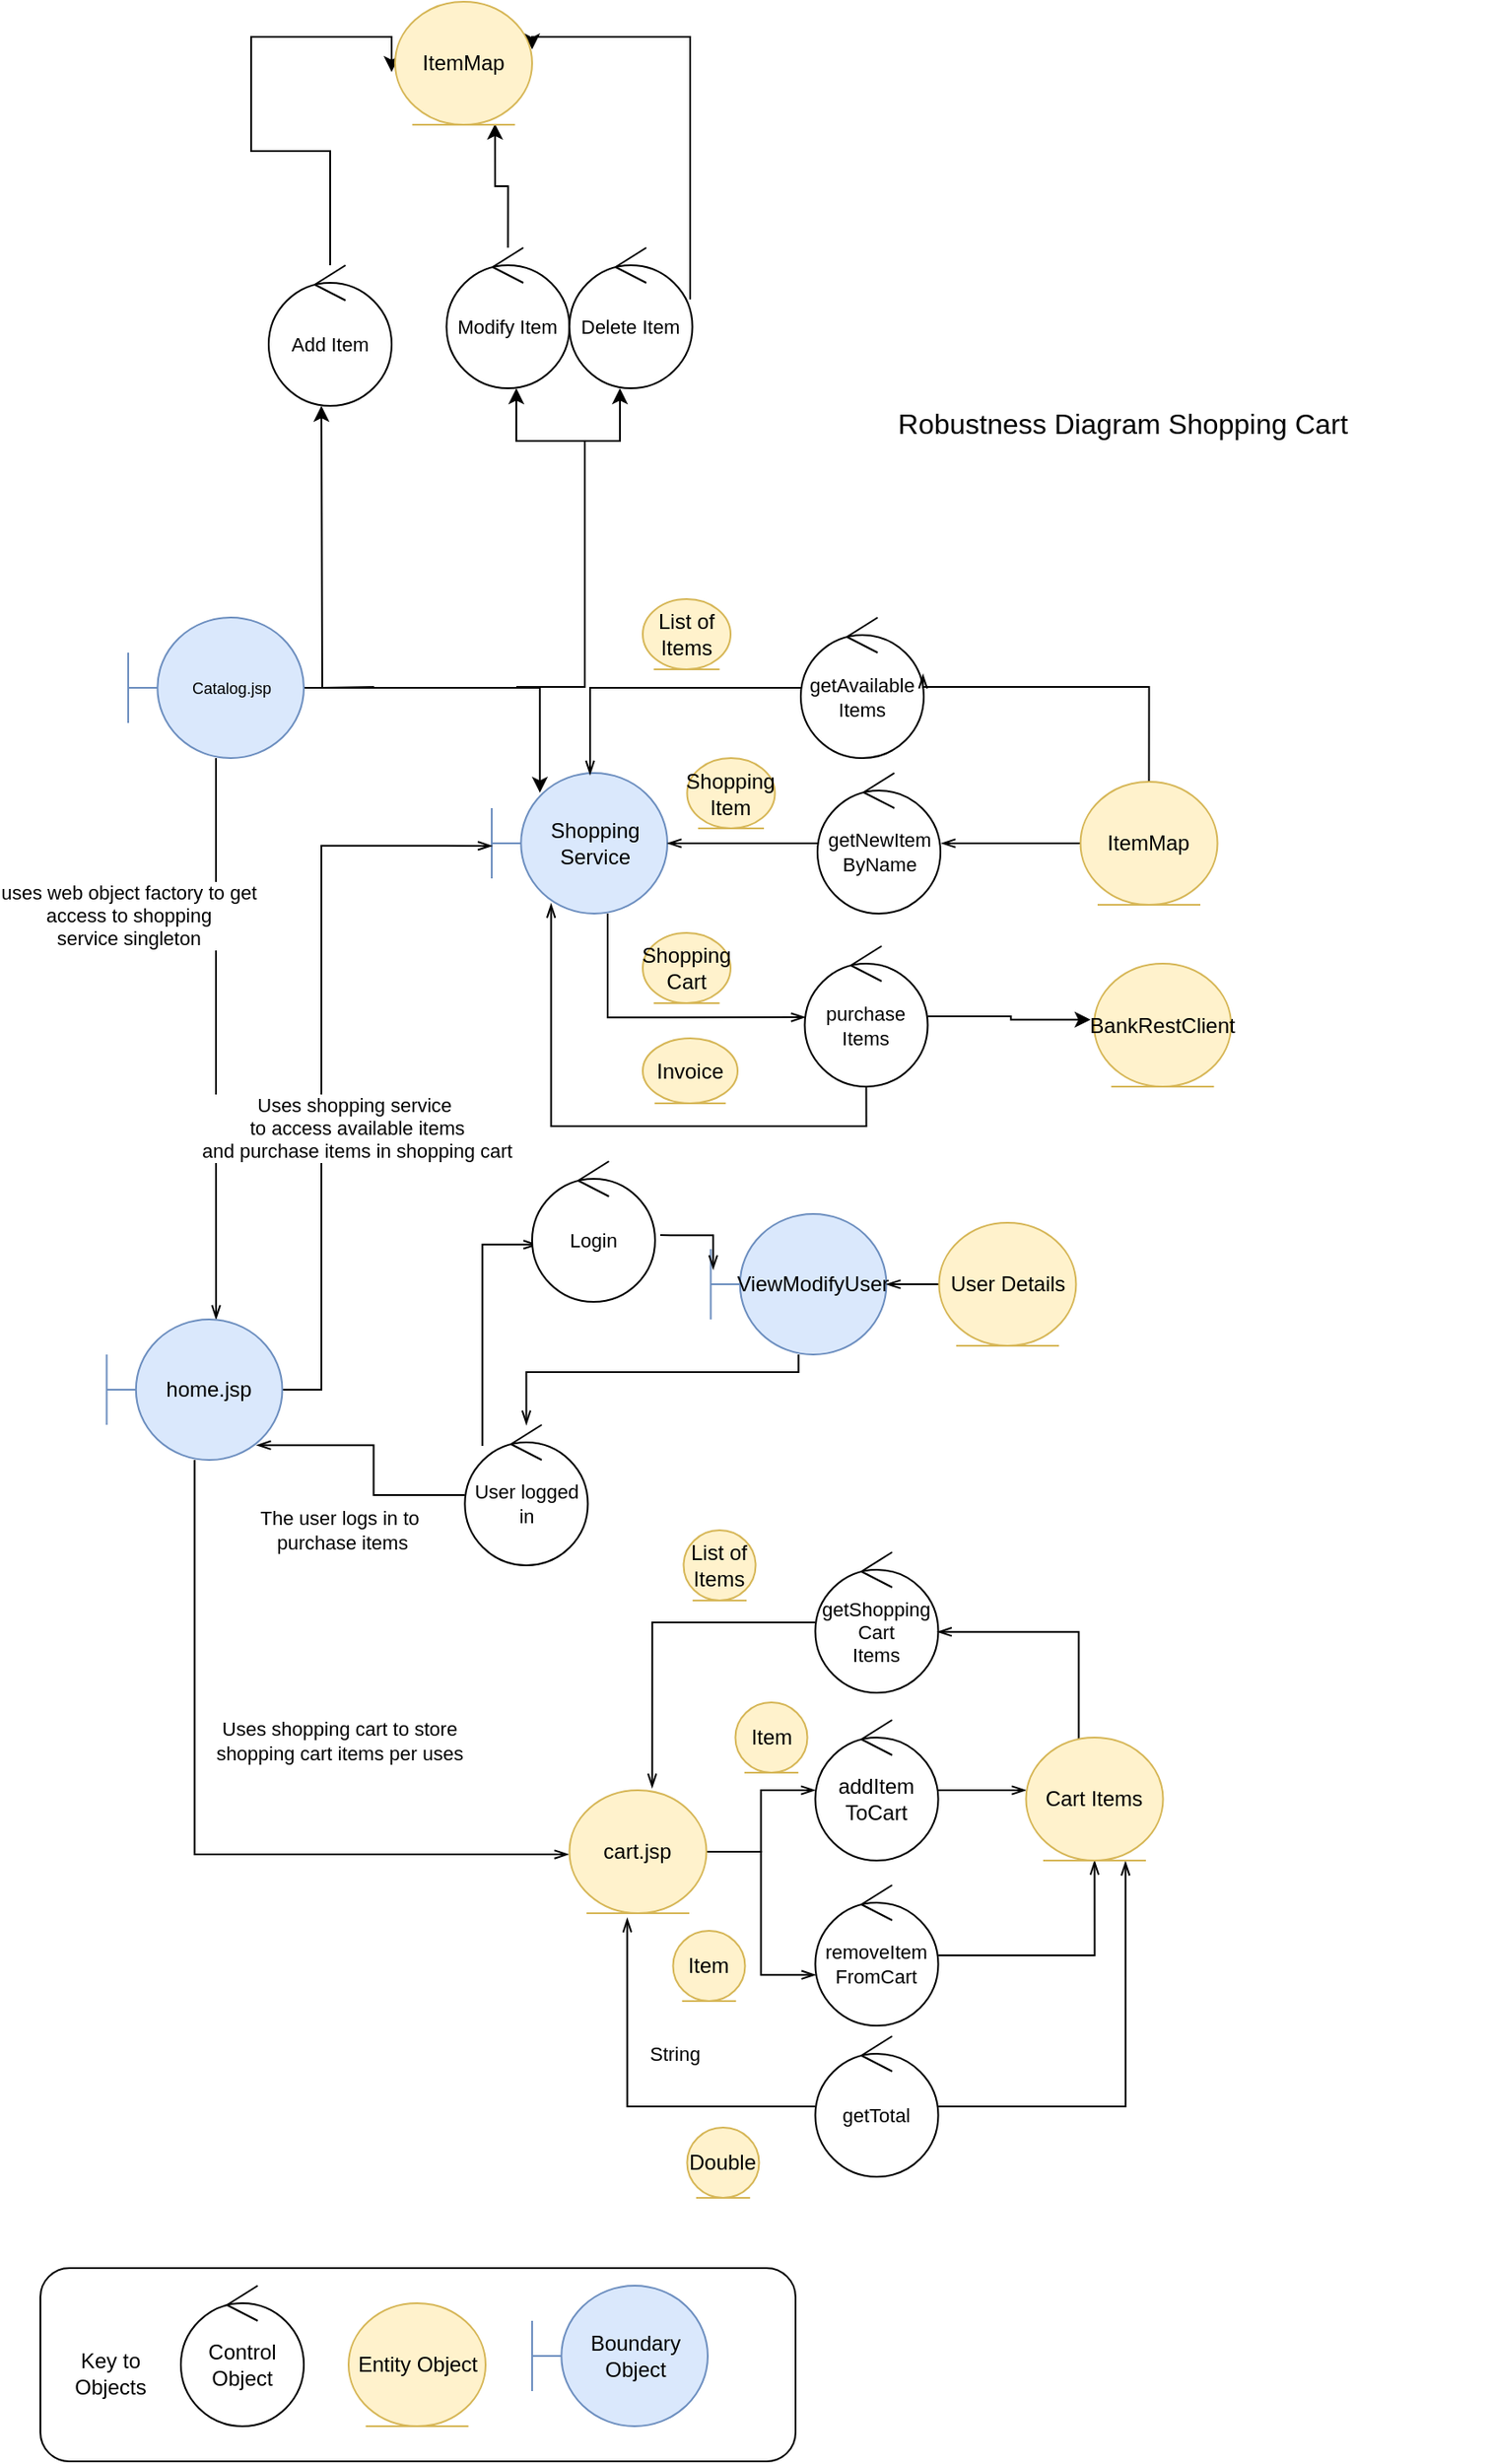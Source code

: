 <mxfile version="16.2.2" type="device"><diagram id="0575e87b-8c2b-2d22-6455-2bd15a80e59f" name="Page-1"><mxGraphModel dx="1196" dy="1803" grid="1" gridSize="10" guides="1" tooltips="1" connect="0" arrows="1" fold="1" page="1" pageScale="1" pageWidth="827" pageHeight="1169" background="#ffffff" math="0" shadow="0"><root><mxCell id="0"/><mxCell id="1" parent="0"/><mxCell id="65" value="" style="rounded=1;whiteSpace=wrap;html=1;" parent="1" vertex="1"><mxGeometry x="50" y="1010" width="430" height="110" as="geometry"/></mxCell><mxCell id="59" value="Control Object" style="ellipse;shape=umlControl;whiteSpace=wrap;html=1;" parent="1" vertex="1"><mxGeometry x="130" y="1020" width="70" height="80" as="geometry"/></mxCell><mxCell id="60" value="Entity Object" style="ellipse;shape=umlEntity;whiteSpace=wrap;html=1;fillColor=#fff2cc;strokeColor=#d6b656;" parent="1" vertex="1"><mxGeometry x="225.5" y="1030" width="78" height="70" as="geometry"/></mxCell><mxCell id="61" value="Boundary Object" style="shape=umlBoundary;whiteSpace=wrap;html=1;fillColor=#dae8fc;strokeColor=#6c8ebf;" parent="1" vertex="1"><mxGeometry x="330" y="1020" width="100" height="80" as="geometry"/></mxCell><mxCell id="62" value="Key to Objects" style="text;html=1;strokeColor=none;fillColor=none;align=center;verticalAlign=middle;whiteSpace=wrap;rounded=0;" parent="1" vertex="1"><mxGeometry x="70" y="1060" width="40" height="20" as="geometry"/></mxCell><mxCell id="66" value="Robustness Diagram Shopping Cart" style="text;html=1;strokeColor=none;fillColor=none;align=center;verticalAlign=middle;whiteSpace=wrap;rounded=0;fontSize=16;" parent="1" vertex="1"><mxGeometry x="459.25" y="-50" width="415" height="20" as="geometry"/></mxCell><mxCell id="hsn06Shv7mrSaAfWIybt-96" style="edgeStyle=orthogonalEdgeStyle;rounded=0;orthogonalLoop=1;jettySize=auto;html=1;entryX=0.004;entryY=0.507;entryDx=0;entryDy=0;entryPerimeter=0;endArrow=openThin;endFill=0;fontSize=11;" parent="1" source="hsn06Shv7mrSaAfWIybt-66" target="hsn06Shv7mrSaAfWIybt-86" edge="1"><mxGeometry relative="1" as="geometry"><Array as="points"><mxPoint x="373" y="298"/></Array></mxGeometry></mxCell><mxCell id="hsn06Shv7mrSaAfWIybt-66" value="Shopping&lt;br&gt;Service" style="shape=umlBoundary;whiteSpace=wrap;html=1;fillColor=#dae8fc;strokeColor=#6c8ebf;" parent="1" vertex="1"><mxGeometry x="307" y="159" width="100" height="80" as="geometry"/></mxCell><mxCell id="hsn06Shv7mrSaAfWIybt-128" style="edgeStyle=orthogonalEdgeStyle;rounded=0;orthogonalLoop=1;jettySize=auto;html=1;endArrow=openThin;endFill=0;fontSize=11;" parent="1" source="hsn06Shv7mrSaAfWIybt-67" target="hsn06Shv7mrSaAfWIybt-79" edge="1"><mxGeometry relative="1" as="geometry"><Array as="points"><mxPoint x="481.72" y="500"/><mxPoint x="326.72" y="500"/></Array></mxGeometry></mxCell><mxCell id="hsn06Shv7mrSaAfWIybt-67" value="ViewModifyUser" style="shape=umlBoundary;whiteSpace=wrap;html=1;fillColor=#dae8fc;strokeColor=#6c8ebf;" parent="1" vertex="1"><mxGeometry x="431.72" y="410" width="100" height="80" as="geometry"/></mxCell><mxCell id="hsn06Shv7mrSaAfWIybt-70" value="Invoice" style="ellipse;shape=umlEntity;whiteSpace=wrap;html=1;fillColor=#fff2cc;strokeColor=#d6b656;" parent="1" vertex="1"><mxGeometry x="393" y="310" width="54" height="37" as="geometry"/></mxCell><mxCell id="hsn06Shv7mrSaAfWIybt-110" value="uses web object factory to get &lt;br&gt;access to shopping &lt;br&gt;service singleton" style="edgeStyle=orthogonalEdgeStyle;rounded=0;orthogonalLoop=1;jettySize=auto;html=1;entryX=0.623;entryY=0;entryDx=0;entryDy=0;entryPerimeter=0;endArrow=openThin;endFill=0;fontSize=11;" parent="1" source="hsn06Shv7mrSaAfWIybt-71" target="hsn06Shv7mrSaAfWIybt-72" edge="1"><mxGeometry x="0.0" y="-86" relative="1" as="geometry"><mxPoint x="36" y="-70" as="offset"/></mxGeometry></mxCell><mxCell id="Eb-bVqukCkNDjlA0CW8e-73" style="edgeStyle=orthogonalEdgeStyle;rounded=0;orthogonalLoop=1;jettySize=auto;html=1;entryX=0.274;entryY=0.14;entryDx=0;entryDy=0;entryPerimeter=0;" edge="1" parent="1" source="hsn06Shv7mrSaAfWIybt-71" target="hsn06Shv7mrSaAfWIybt-66"><mxGeometry relative="1" as="geometry"/></mxCell><mxCell id="hsn06Shv7mrSaAfWIybt-71" value="Catalog.jsp" style="shape=umlBoundary;whiteSpace=wrap;html=1;fillColor=#dae8fc;strokeColor=#6c8ebf;fontSize=9;" parent="1" vertex="1"><mxGeometry x="100" y="70.5" width="100" height="80" as="geometry"/></mxCell><mxCell id="hsn06Shv7mrSaAfWIybt-132" value="Uses shopping cart to store &lt;br&gt;shopping cart items per uses" style="edgeStyle=orthogonalEdgeStyle;rounded=0;orthogonalLoop=1;jettySize=auto;html=1;entryX=-0.006;entryY=0.522;entryDx=0;entryDy=0;entryPerimeter=0;endArrow=openThin;endFill=0;fontSize=11;" parent="1" source="hsn06Shv7mrSaAfWIybt-72" target="hsn06Shv7mrSaAfWIybt-103" edge="1"><mxGeometry x="0.402" y="65" relative="1" as="geometry"><Array as="points"><mxPoint x="138" y="775"/></Array><mxPoint as="offset"/></mxGeometry></mxCell><mxCell id="hsn06Shv7mrSaAfWIybt-134" value="Uses shopping service&amp;nbsp;&lt;br&gt;to access available items&lt;br&gt;and purchase items in shopping cart" style="edgeStyle=orthogonalEdgeStyle;rounded=0;orthogonalLoop=1;jettySize=auto;html=1;entryX=0.002;entryY=0.518;entryDx=0;entryDy=0;entryPerimeter=0;endArrow=openThin;endFill=0;fontSize=11;" parent="1" source="hsn06Shv7mrSaAfWIybt-72" target="hsn06Shv7mrSaAfWIybt-66" edge="1"><mxGeometry x="-0.197" y="-20" relative="1" as="geometry"><Array as="points"><mxPoint x="210" y="510"/><mxPoint x="210" y="200"/></Array><mxPoint y="1" as="offset"/></mxGeometry></mxCell><mxCell id="hsn06Shv7mrSaAfWIybt-72" value="home.jsp" style="shape=umlBoundary;whiteSpace=wrap;html=1;fillColor=#dae8fc;strokeColor=#6c8ebf;" parent="1" vertex="1"><mxGeometry x="87.75" y="470" width="100" height="80" as="geometry"/></mxCell><mxCell id="hsn06Shv7mrSaAfWIybt-117" style="edgeStyle=orthogonalEdgeStyle;rounded=0;orthogonalLoop=1;jettySize=auto;html=1;endArrow=openThin;endFill=0;fontSize=11;" parent="1" source="hsn06Shv7mrSaAfWIybt-73" edge="1"><mxGeometry relative="1" as="geometry"><mxPoint x="611.25" y="738.0" as="targetPoint"/></mxGeometry></mxCell><mxCell id="hsn06Shv7mrSaAfWIybt-73" value="addItem&lt;br style=&quot;font-size: 12px;&quot;&gt;ToCart" style="ellipse;shape=umlControl;whiteSpace=wrap;html=1;fontSize=12;" parent="1" vertex="1"><mxGeometry x="491.25" y="698" width="70" height="80" as="geometry"/></mxCell><mxCell id="hsn06Shv7mrSaAfWIybt-118" style="edgeStyle=orthogonalEdgeStyle;rounded=0;orthogonalLoop=1;jettySize=auto;html=1;endArrow=openThin;endFill=0;fontSize=11;" parent="1" source="hsn06Shv7mrSaAfWIybt-74" target="hsn06Shv7mrSaAfWIybt-102" edge="1"><mxGeometry relative="1" as="geometry"/></mxCell><mxCell id="hsn06Shv7mrSaAfWIybt-74" value="removeItem&lt;br style=&quot;font-size: 11px;&quot;&gt;FromCart" style="ellipse;shape=umlControl;whiteSpace=wrap;html=1;fontSize=11;" parent="1" vertex="1"><mxGeometry x="491.25" y="792" width="70" height="80" as="geometry"/></mxCell><mxCell id="hsn06Shv7mrSaAfWIybt-93" style="edgeStyle=orthogonalEdgeStyle;rounded=0;orthogonalLoop=1;jettySize=auto;html=1;entryX=0.56;entryY=0.013;entryDx=0;entryDy=0;entryPerimeter=0;endArrow=openThin;endFill=0;fontSize=11;" parent="1" source="hsn06Shv7mrSaAfWIybt-76" target="hsn06Shv7mrSaAfWIybt-66" edge="1"><mxGeometry relative="1" as="geometry"/></mxCell><mxCell id="hsn06Shv7mrSaAfWIybt-76" value="getAvailable&lt;br style=&quot;font-size: 11px;&quot;&gt;Items" style="ellipse;shape=umlControl;whiteSpace=wrap;html=1;fontSize=11;" parent="1" vertex="1"><mxGeometry x="483" y="70.5" width="70" height="80" as="geometry"/></mxCell><mxCell id="hsn06Shv7mrSaAfWIybt-120" style="edgeStyle=orthogonalEdgeStyle;rounded=0;orthogonalLoop=1;jettySize=auto;html=1;entryX=0.604;entryY=-0.019;entryDx=0;entryDy=0;entryPerimeter=0;endArrow=openThin;endFill=0;fontSize=11;" parent="1" source="hsn06Shv7mrSaAfWIybt-77" target="hsn06Shv7mrSaAfWIybt-103" edge="1"><mxGeometry relative="1" as="geometry"/></mxCell><mxCell id="hsn06Shv7mrSaAfWIybt-77" value="getShopping&lt;br&gt;Cart&lt;br&gt;Items" style="ellipse;shape=umlControl;whiteSpace=wrap;html=1;fontSize=11;" parent="1" vertex="1"><mxGeometry x="491.25" y="602.5" width="70" height="80" as="geometry"/></mxCell><mxCell id="hsn06Shv7mrSaAfWIybt-119" style="edgeStyle=orthogonalEdgeStyle;rounded=0;orthogonalLoop=1;jettySize=auto;html=1;entryX=0.726;entryY=1.006;entryDx=0;entryDy=0;entryPerimeter=0;endArrow=openThin;endFill=0;fontSize=11;" parent="1" source="hsn06Shv7mrSaAfWIybt-78" target="hsn06Shv7mrSaAfWIybt-102" edge="1"><mxGeometry relative="1" as="geometry"/></mxCell><mxCell id="hsn06Shv7mrSaAfWIybt-124" value="String" style="edgeStyle=orthogonalEdgeStyle;rounded=0;orthogonalLoop=1;jettySize=auto;html=1;entryX=0.422;entryY=1.039;entryDx=0;entryDy=0;entryPerimeter=0;endArrow=openThin;endFill=0;fontSize=11;" parent="1" source="hsn06Shv7mrSaAfWIybt-78" target="hsn06Shv7mrSaAfWIybt-103" edge="1"><mxGeometry x="-0.254" y="-30" relative="1" as="geometry"><mxPoint as="offset"/></mxGeometry></mxCell><mxCell id="hsn06Shv7mrSaAfWIybt-78" value="getTotal" style="ellipse;shape=umlControl;whiteSpace=wrap;html=1;fontSize=11;" parent="1" vertex="1"><mxGeometry x="491.25" y="878" width="70" height="80" as="geometry"/></mxCell><mxCell id="hsn06Shv7mrSaAfWIybt-115" value="The user logs in to&lt;br&gt;&amp;nbsp;purchase items" style="edgeStyle=orthogonalEdgeStyle;rounded=0;orthogonalLoop=1;jettySize=auto;html=1;entryX=0.854;entryY=0.895;entryDx=0;entryDy=0;entryPerimeter=0;endArrow=openThin;endFill=0;fontSize=11;" parent="1" source="hsn06Shv7mrSaAfWIybt-79" target="hsn06Shv7mrSaAfWIybt-72" edge="1"><mxGeometry x="-0.292" y="28" relative="1" as="geometry"><mxPoint x="221.77" y="520" as="targetPoint"/><mxPoint x="8" y="20" as="offset"/></mxGeometry></mxCell><mxCell id="hsn06Shv7mrSaAfWIybt-131" style="edgeStyle=orthogonalEdgeStyle;rounded=0;orthogonalLoop=1;jettySize=auto;html=1;entryX=0.003;entryY=0.568;entryDx=0;entryDy=0;entryPerimeter=0;endArrow=openThin;endFill=0;fontSize=11;" parent="1" source="hsn06Shv7mrSaAfWIybt-79" edge="1"><mxGeometry relative="1" as="geometry"><mxPoint x="333.18" y="427.44" as="targetPoint"/><Array as="points"><mxPoint x="301.72" y="427"/></Array></mxGeometry></mxCell><mxCell id="hsn06Shv7mrSaAfWIybt-79" value="User logged in" style="ellipse;shape=umlControl;whiteSpace=wrap;html=1;fontSize=11;" parent="1" vertex="1"><mxGeometry x="291.72" y="530" width="70" height="80" as="geometry"/></mxCell><mxCell id="hsn06Shv7mrSaAfWIybt-112" style="edgeStyle=orthogonalEdgeStyle;rounded=0;orthogonalLoop=1;jettySize=auto;html=1;entryX=0.014;entryY=0.395;entryDx=0;entryDy=0;entryPerimeter=0;endArrow=openThin;endFill=0;fontSize=11;" parent="1" target="hsn06Shv7mrSaAfWIybt-67" edge="1"><mxGeometry relative="1" as="geometry"><mxPoint x="402.97" y="422.059" as="sourcePoint"/></mxGeometry></mxCell><mxCell id="hsn06Shv7mrSaAfWIybt-80" value="Login" style="ellipse;shape=umlControl;whiteSpace=wrap;html=1;fontSize=11;" parent="1" vertex="1"><mxGeometry x="330" y="380" width="70" height="80" as="geometry"/></mxCell><mxCell id="hsn06Shv7mrSaAfWIybt-94" style="edgeStyle=orthogonalEdgeStyle;rounded=0;orthogonalLoop=1;jettySize=auto;html=1;endArrow=openThin;endFill=0;fontSize=11;" parent="1" source="hsn06Shv7mrSaAfWIybt-83" target="hsn06Shv7mrSaAfWIybt-66" edge="1"><mxGeometry relative="1" as="geometry"/></mxCell><mxCell id="hsn06Shv7mrSaAfWIybt-83" value="getNewItem&lt;br&gt;ByName" style="ellipse;shape=umlControl;whiteSpace=wrap;html=1;fontSize=11;" parent="1" vertex="1"><mxGeometry x="492.5" y="159" width="70" height="80" as="geometry"/></mxCell><mxCell id="hsn06Shv7mrSaAfWIybt-97" style="edgeStyle=orthogonalEdgeStyle;rounded=0;orthogonalLoop=1;jettySize=auto;html=1;entryX=0.338;entryY=0.929;entryDx=0;entryDy=0;entryPerimeter=0;endArrow=openThin;endFill=0;fontSize=11;" parent="1" source="hsn06Shv7mrSaAfWIybt-86" target="hsn06Shv7mrSaAfWIybt-66" edge="1"><mxGeometry relative="1" as="geometry"><Array as="points"><mxPoint x="520" y="360"/><mxPoint x="341" y="360"/></Array></mxGeometry></mxCell><mxCell id="Eb-bVqukCkNDjlA0CW8e-70" style="edgeStyle=orthogonalEdgeStyle;rounded=0;orthogonalLoop=1;jettySize=auto;html=1;entryX=-0.026;entryY=0.456;entryDx=0;entryDy=0;entryPerimeter=0;" edge="1" parent="1" source="hsn06Shv7mrSaAfWIybt-86" target="Eb-bVqukCkNDjlA0CW8e-69"><mxGeometry relative="1" as="geometry"/></mxCell><mxCell id="hsn06Shv7mrSaAfWIybt-86" value="purchase&lt;br&gt;Items" style="ellipse;shape=umlControl;whiteSpace=wrap;html=1;fontSize=11;" parent="1" vertex="1"><mxGeometry x="485.25" y="257.5" width="70" height="80" as="geometry"/></mxCell><mxCell id="hsn06Shv7mrSaAfWIybt-87" value="Shopping Cart" style="ellipse;shape=umlEntity;whiteSpace=wrap;html=1;fillColor=#fff2cc;strokeColor=#d6b656;" parent="1" vertex="1"><mxGeometry x="393" y="250" width="50" height="40" as="geometry"/></mxCell><mxCell id="hsn06Shv7mrSaAfWIybt-95" style="edgeStyle=orthogonalEdgeStyle;rounded=0;orthogonalLoop=1;jettySize=auto;html=1;endArrow=openThin;endFill=0;fontSize=11;" parent="1" source="hsn06Shv7mrSaAfWIybt-88" edge="1"><mxGeometry relative="1" as="geometry"><mxPoint x="563" y="199" as="targetPoint"/></mxGeometry></mxCell><mxCell id="hsn06Shv7mrSaAfWIybt-100" style="edgeStyle=orthogonalEdgeStyle;rounded=0;orthogonalLoop=1;jettySize=auto;html=1;entryX=0.994;entryY=0.403;entryDx=0;entryDy=0;entryPerimeter=0;endArrow=openThin;endFill=0;fontSize=11;" parent="1" source="hsn06Shv7mrSaAfWIybt-88" target="hsn06Shv7mrSaAfWIybt-76" edge="1"><mxGeometry relative="1" as="geometry"><Array as="points"><mxPoint x="681" y="110"/><mxPoint x="553" y="110"/></Array></mxGeometry></mxCell><mxCell id="hsn06Shv7mrSaAfWIybt-88" value="ItemMap" style="ellipse;shape=umlEntity;whiteSpace=wrap;html=1;fillColor=#fff2cc;strokeColor=#d6b656;" parent="1" vertex="1"><mxGeometry x="642.25" y="164" width="78" height="70" as="geometry"/></mxCell><mxCell id="hsn06Shv7mrSaAfWIybt-98" value="List of Items" style="ellipse;shape=umlEntity;whiteSpace=wrap;html=1;fillColor=#fff2cc;strokeColor=#d6b656;" parent="1" vertex="1"><mxGeometry x="393" y="60" width="50" height="40" as="geometry"/></mxCell><mxCell id="hsn06Shv7mrSaAfWIybt-99" value="Shopping&lt;br&gt;Item" style="ellipse;shape=umlEntity;whiteSpace=wrap;html=1;fillColor=#fff2cc;strokeColor=#d6b656;" parent="1" vertex="1"><mxGeometry x="418.25" y="150.5" width="50" height="40" as="geometry"/></mxCell><mxCell id="hsn06Shv7mrSaAfWIybt-133" style="edgeStyle=orthogonalEdgeStyle;rounded=0;orthogonalLoop=1;jettySize=auto;html=1;endArrow=openThin;endFill=0;fontSize=11;" parent="1" source="hsn06Shv7mrSaAfWIybt-101" target="hsn06Shv7mrSaAfWIybt-67" edge="1"><mxGeometry relative="1" as="geometry"/></mxCell><mxCell id="hsn06Shv7mrSaAfWIybt-101" value="User Details" style="ellipse;shape=umlEntity;whiteSpace=wrap;html=1;fillColor=#fff2cc;strokeColor=#d6b656;" parent="1" vertex="1"><mxGeometry x="561.72" y="415" width="78" height="70" as="geometry"/></mxCell><mxCell id="hsn06Shv7mrSaAfWIybt-116" style="edgeStyle=orthogonalEdgeStyle;rounded=0;orthogonalLoop=1;jettySize=auto;html=1;entryX=0.994;entryY=0.567;entryDx=0;entryDy=0;entryPerimeter=0;endArrow=openThin;endFill=0;fontSize=11;" parent="1" source="hsn06Shv7mrSaAfWIybt-102" target="hsn06Shv7mrSaAfWIybt-77" edge="1"><mxGeometry relative="1" as="geometry"><Array as="points"><mxPoint x="641.25" y="743"/><mxPoint x="641.25" y="648"/></Array></mxGeometry></mxCell><mxCell id="hsn06Shv7mrSaAfWIybt-102" value="Cart Items" style="ellipse;shape=umlEntity;whiteSpace=wrap;html=1;fillColor=#fff2cc;strokeColor=#d6b656;" parent="1" vertex="1"><mxGeometry x="611.25" y="708" width="78" height="70" as="geometry"/></mxCell><mxCell id="hsn06Shv7mrSaAfWIybt-121" style="edgeStyle=orthogonalEdgeStyle;rounded=0;orthogonalLoop=1;jettySize=auto;html=1;endArrow=openThin;endFill=0;fontSize=11;" parent="1" source="hsn06Shv7mrSaAfWIybt-103" target="hsn06Shv7mrSaAfWIybt-73" edge="1"><mxGeometry relative="1" as="geometry"/></mxCell><mxCell id="hsn06Shv7mrSaAfWIybt-122" style="edgeStyle=orthogonalEdgeStyle;rounded=0;orthogonalLoop=1;jettySize=auto;html=1;entryX=0.003;entryY=0.639;entryDx=0;entryDy=0;entryPerimeter=0;endArrow=openThin;endFill=0;fontSize=11;" parent="1" source="hsn06Shv7mrSaAfWIybt-103" target="hsn06Shv7mrSaAfWIybt-74" edge="1"><mxGeometry relative="1" as="geometry"/></mxCell><mxCell id="hsn06Shv7mrSaAfWIybt-103" value="cart.jsp" style="ellipse;shape=umlEntity;whiteSpace=wrap;html=1;fillColor=#fff2cc;strokeColor=#d6b656;" parent="1" vertex="1"><mxGeometry x="351.25" y="738" width="78" height="70" as="geometry"/></mxCell><mxCell id="hsn06Shv7mrSaAfWIybt-125" value="Item" style="ellipse;shape=umlEntity;whiteSpace=wrap;html=1;fillColor=#fff2cc;strokeColor=#d6b656;" parent="1" vertex="1"><mxGeometry x="445.75" y="688" width="41" height="40" as="geometry"/></mxCell><mxCell id="hsn06Shv7mrSaAfWIybt-126" value="Item" style="ellipse;shape=umlEntity;whiteSpace=wrap;html=1;fillColor=#fff2cc;strokeColor=#d6b656;" parent="1" vertex="1"><mxGeometry x="410.25" y="818" width="41" height="40" as="geometry"/></mxCell><mxCell id="hsn06Shv7mrSaAfWIybt-127" value="List of Items" style="ellipse;shape=umlEntity;whiteSpace=wrap;html=1;fillColor=#fff2cc;strokeColor=#d6b656;" parent="1" vertex="1"><mxGeometry x="416.25" y="590" width="41" height="40" as="geometry"/></mxCell><mxCell id="Eb-bVqukCkNDjlA0CW8e-69" value="BankRestClient" style="ellipse;shape=umlEntity;whiteSpace=wrap;html=1;fillColor=#fff2cc;strokeColor=#d6b656;" vertex="1" parent="1"><mxGeometry x="650" y="267.5" width="78" height="70" as="geometry"/></mxCell><mxCell id="Eb-bVqukCkNDjlA0CW8e-71" value="Double" style="ellipse;shape=umlEntity;whiteSpace=wrap;html=1;fillColor=#fff2cc;strokeColor=#d6b656;" vertex="1" parent="1"><mxGeometry x="418.25" y="930" width="41" height="40" as="geometry"/></mxCell><mxCell id="Eb-bVqukCkNDjlA0CW8e-74" style="edgeStyle=orthogonalEdgeStyle;rounded=0;orthogonalLoop=1;jettySize=auto;html=1;" edge="1" parent="1"><mxGeometry relative="1" as="geometry"><mxPoint x="240" y="110" as="sourcePoint"/><mxPoint x="210" y="-50" as="targetPoint"/></mxGeometry></mxCell><mxCell id="Eb-bVqukCkNDjlA0CW8e-81" style="edgeStyle=orthogonalEdgeStyle;rounded=0;orthogonalLoop=1;jettySize=auto;html=1;" edge="1" parent="1" source="Eb-bVqukCkNDjlA0CW8e-75"><mxGeometry relative="1" as="geometry"><mxPoint x="250" y="-240" as="targetPoint"/><Array as="points"><mxPoint x="215" y="-195"/><mxPoint x="170" y="-195"/><mxPoint x="170" y="-260"/></Array></mxGeometry></mxCell><mxCell id="Eb-bVqukCkNDjlA0CW8e-75" value="Add Item" style="ellipse;shape=umlControl;whiteSpace=wrap;html=1;fontSize=11;" vertex="1" parent="1"><mxGeometry x="180" y="-130" width="70" height="80" as="geometry"/></mxCell><mxCell id="Eb-bVqukCkNDjlA0CW8e-76" style="edgeStyle=orthogonalEdgeStyle;rounded=0;orthogonalLoop=1;jettySize=auto;html=1;" edge="1" parent="1"><mxGeometry relative="1" as="geometry"><mxPoint x="321" y="110" as="sourcePoint"/><mxPoint x="321" y="-60" as="targetPoint"/><Array as="points"><mxPoint x="360" y="110"/><mxPoint x="360" y="-30"/><mxPoint x="321" y="-30"/></Array></mxGeometry></mxCell><mxCell id="Eb-bVqukCkNDjlA0CW8e-77" style="edgeStyle=orthogonalEdgeStyle;rounded=0;orthogonalLoop=1;jettySize=auto;html=1;" edge="1" parent="1"><mxGeometry relative="1" as="geometry"><mxPoint x="360" y="-30" as="sourcePoint"/><mxPoint x="380" y="-60" as="targetPoint"/><Array as="points"><mxPoint x="380" y="-30"/></Array></mxGeometry></mxCell><mxCell id="Eb-bVqukCkNDjlA0CW8e-82" style="edgeStyle=orthogonalEdgeStyle;rounded=0;orthogonalLoop=1;jettySize=auto;html=1;entryX=0.729;entryY=0.992;entryDx=0;entryDy=0;entryPerimeter=0;" edge="1" parent="1" source="Eb-bVqukCkNDjlA0CW8e-78" target="Eb-bVqukCkNDjlA0CW8e-80"><mxGeometry relative="1" as="geometry"/></mxCell><mxCell id="Eb-bVqukCkNDjlA0CW8e-78" value="Modify Item" style="ellipse;shape=umlControl;whiteSpace=wrap;html=1;fontSize=11;" vertex="1" parent="1"><mxGeometry x="281.25" y="-140" width="70" height="80" as="geometry"/></mxCell><mxCell id="Eb-bVqukCkNDjlA0CW8e-83" style="edgeStyle=orthogonalEdgeStyle;rounded=0;orthogonalLoop=1;jettySize=auto;html=1;entryX=1;entryY=0.388;entryDx=0;entryDy=0;entryPerimeter=0;" edge="1" parent="1" source="Eb-bVqukCkNDjlA0CW8e-79" target="Eb-bVqukCkNDjlA0CW8e-80"><mxGeometry relative="1" as="geometry"><mxPoint x="386.25" y="-260" as="targetPoint"/><Array as="points"><mxPoint x="420" y="-260"/><mxPoint x="330" y="-260"/></Array></mxGeometry></mxCell><mxCell id="Eb-bVqukCkNDjlA0CW8e-79" value="Delete Item&lt;br&gt;" style="ellipse;shape=umlControl;whiteSpace=wrap;html=1;fontSize=11;" vertex="1" parent="1"><mxGeometry x="351.25" y="-140" width="70" height="80" as="geometry"/></mxCell><mxCell id="Eb-bVqukCkNDjlA0CW8e-80" value="ItemMap" style="ellipse;shape=umlEntity;whiteSpace=wrap;html=1;fillColor=#fff2cc;strokeColor=#d6b656;" vertex="1" parent="1"><mxGeometry x="252" y="-280" width="78" height="70" as="geometry"/></mxCell></root></mxGraphModel></diagram></mxfile>